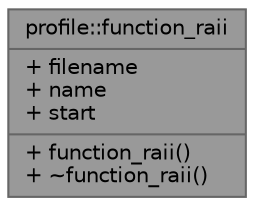 digraph "profile::function_raii"
{
 // LATEX_PDF_SIZE
  bgcolor="transparent";
  edge [fontname=Helvetica,fontsize=10,labelfontname=Helvetica,labelfontsize=10];
  node [fontname=Helvetica,fontsize=10,shape=box,height=0.2,width=0.4];
  Node1 [shape=record,label="{profile::function_raii\n|+ filename\l+ name\l+ start\l|+ function_raii()\l+ ~function_raii()\l}",height=0.2,width=0.4,color="gray40", fillcolor="grey60", style="filled", fontcolor="black",tooltip=" "];
}
